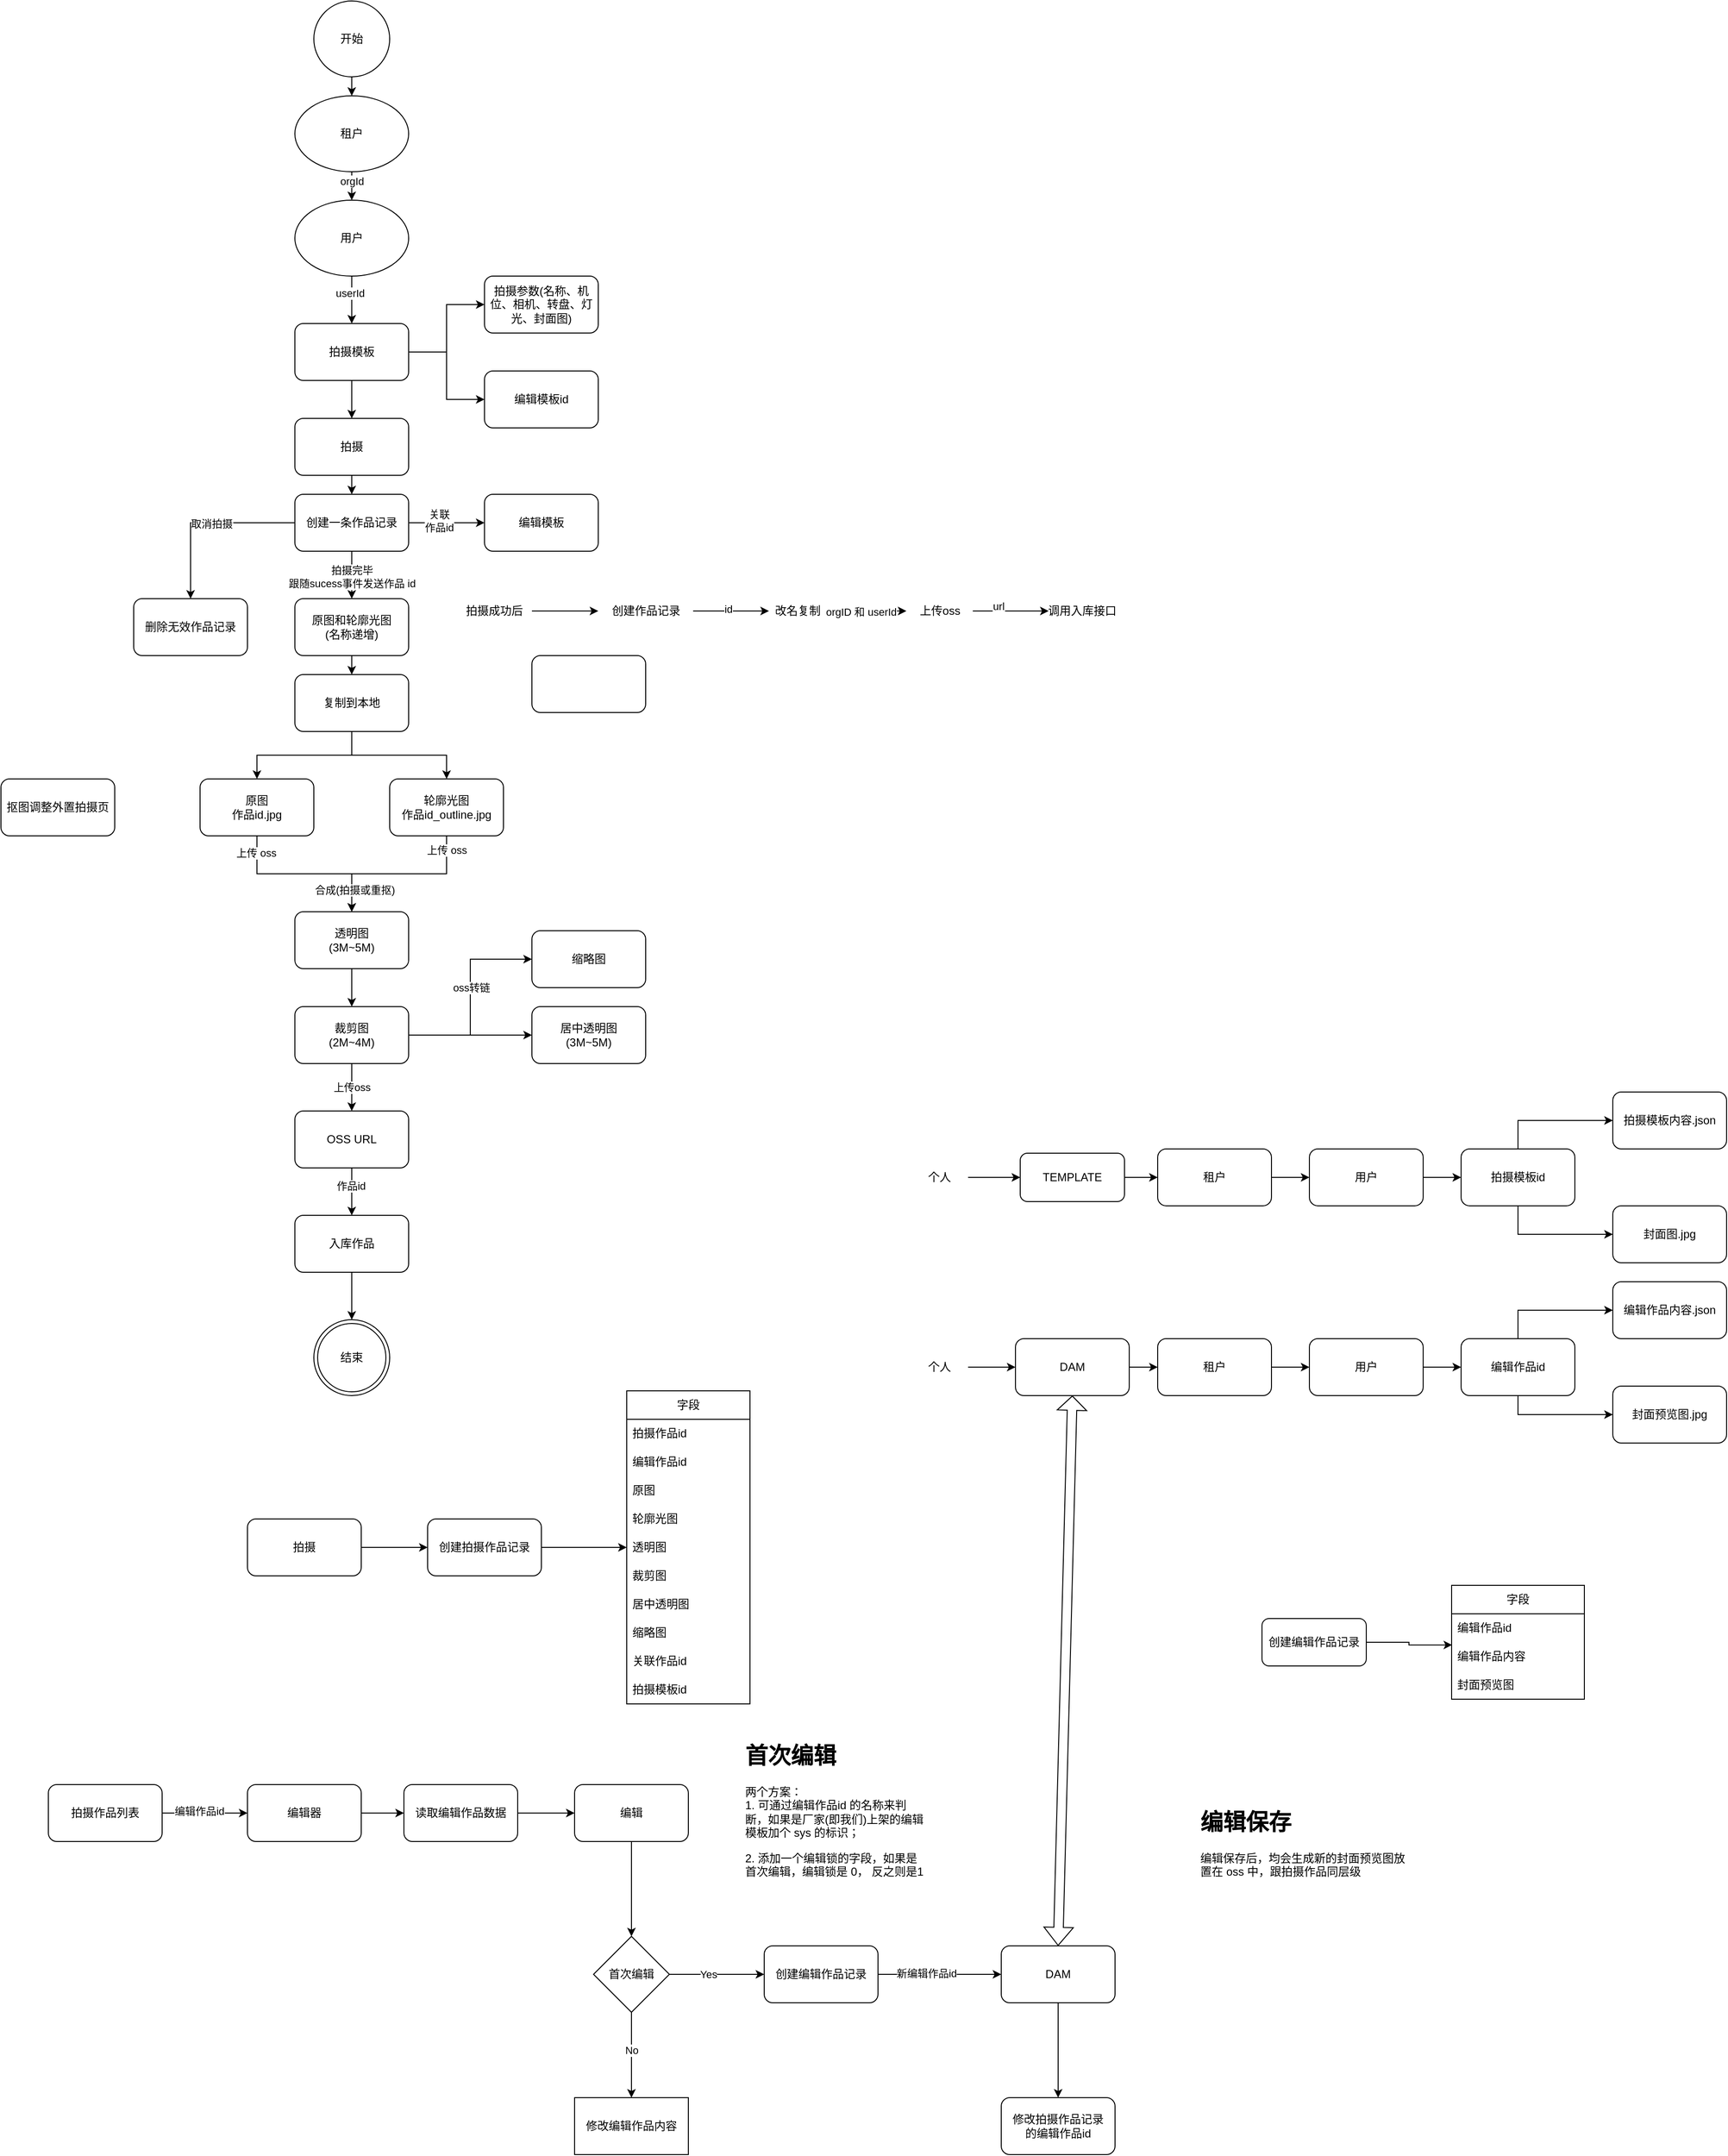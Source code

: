 <mxfile version="23.0.0" type="github">
  <diagram name="第 1 页" id="dVhiXrkavDNzJ9Teq-is">
    <mxGraphModel dx="1380" dy="1869" grid="1" gridSize="10" guides="1" tooltips="1" connect="1" arrows="1" fold="1" page="1" pageScale="1" pageWidth="827" pageHeight="1169" math="0" shadow="0">
      <root>
        <mxCell id="0" />
        <mxCell id="1" parent="0" />
        <mxCell id="-l8H5RLFeIkCA_Vw3FDA-64" style="edgeStyle=orthogonalEdgeStyle;rounded=0;orthogonalLoop=1;jettySize=auto;html=1;exitX=0.5;exitY=1;exitDx=0;exitDy=0;entryX=0.5;entryY=0;entryDx=0;entryDy=0;" edge="1" parent="1" source="-l8H5RLFeIkCA_Vw3FDA-3" target="-l8H5RLFeIkCA_Vw3FDA-63">
          <mxGeometry relative="1" as="geometry" />
        </mxCell>
        <mxCell id="-l8H5RLFeIkCA_Vw3FDA-3" value="开始" style="ellipse;whiteSpace=wrap;html=1;aspect=fixed;" vertex="1" parent="1">
          <mxGeometry x="360" y="-100" width="80" height="80" as="geometry" />
        </mxCell>
        <mxCell id="-l8H5RLFeIkCA_Vw3FDA-40" style="edgeStyle=orthogonalEdgeStyle;rounded=0;orthogonalLoop=1;jettySize=auto;html=1;exitX=1;exitY=0.5;exitDx=0;exitDy=0;entryX=0;entryY=0.5;entryDx=0;entryDy=0;" edge="1" parent="1" source="-l8H5RLFeIkCA_Vw3FDA-4" target="-l8H5RLFeIkCA_Vw3FDA-38">
          <mxGeometry relative="1" as="geometry" />
        </mxCell>
        <mxCell id="-l8H5RLFeIkCA_Vw3FDA-41" style="edgeStyle=orthogonalEdgeStyle;rounded=0;orthogonalLoop=1;jettySize=auto;html=1;" edge="1" parent="1" source="-l8H5RLFeIkCA_Vw3FDA-4" target="-l8H5RLFeIkCA_Vw3FDA-39">
          <mxGeometry relative="1" as="geometry" />
        </mxCell>
        <mxCell id="-l8H5RLFeIkCA_Vw3FDA-44" value="" style="edgeStyle=orthogonalEdgeStyle;rounded=0;orthogonalLoop=1;jettySize=auto;html=1;exitX=0.5;exitY=1;exitDx=0;exitDy=0;entryX=0.5;entryY=0;entryDx=0;entryDy=0;" edge="1" parent="1" source="-l8H5RLFeIkCA_Vw3FDA-4" target="-l8H5RLFeIkCA_Vw3FDA-43">
          <mxGeometry relative="1" as="geometry">
            <mxPoint as="offset" />
          </mxGeometry>
        </mxCell>
        <mxCell id="-l8H5RLFeIkCA_Vw3FDA-4" value="拍摄模板" style="rounded=1;whiteSpace=wrap;html=1;" vertex="1" parent="1">
          <mxGeometry x="340" y="240.0" width="120" height="60" as="geometry" />
        </mxCell>
        <mxCell id="-l8H5RLFeIkCA_Vw3FDA-21" style="edgeStyle=orthogonalEdgeStyle;rounded=0;orthogonalLoop=1;jettySize=auto;html=1;exitX=0.5;exitY=1;exitDx=0;exitDy=0;" edge="1" parent="1" source="-l8H5RLFeIkCA_Vw3FDA-7" target="-l8H5RLFeIkCA_Vw3FDA-8">
          <mxGeometry relative="1" as="geometry" />
        </mxCell>
        <mxCell id="-l8H5RLFeIkCA_Vw3FDA-23" style="edgeStyle=orthogonalEdgeStyle;rounded=0;orthogonalLoop=1;jettySize=auto;html=1;exitX=0.5;exitY=1;exitDx=0;exitDy=0;entryX=0.5;entryY=0;entryDx=0;entryDy=0;" edge="1" parent="1" source="-l8H5RLFeIkCA_Vw3FDA-7" target="-l8H5RLFeIkCA_Vw3FDA-20">
          <mxGeometry relative="1" as="geometry" />
        </mxCell>
        <mxCell id="-l8H5RLFeIkCA_Vw3FDA-7" value="复制到本地" style="rounded=1;whiteSpace=wrap;html=1;" vertex="1" parent="1">
          <mxGeometry x="340" y="610" width="120" height="60" as="geometry" />
        </mxCell>
        <mxCell id="-l8H5RLFeIkCA_Vw3FDA-113" style="edgeStyle=orthogonalEdgeStyle;rounded=0;orthogonalLoop=1;jettySize=auto;html=1;exitX=0.5;exitY=1;exitDx=0;exitDy=0;entryX=0.5;entryY=0;entryDx=0;entryDy=0;" edge="1" parent="1" source="-l8H5RLFeIkCA_Vw3FDA-8" target="-l8H5RLFeIkCA_Vw3FDA-107">
          <mxGeometry relative="1" as="geometry" />
        </mxCell>
        <mxCell id="-l8H5RLFeIkCA_Vw3FDA-121" value="上传 oss" style="edgeLabel;html=1;align=center;verticalAlign=middle;resizable=0;points=[];" vertex="1" connectable="0" parent="-l8H5RLFeIkCA_Vw3FDA-113">
          <mxGeometry x="-0.833" relative="1" as="geometry">
            <mxPoint as="offset" />
          </mxGeometry>
        </mxCell>
        <mxCell id="-l8H5RLFeIkCA_Vw3FDA-8" value="轮廓光图&lt;br&gt;作品id_outline.jpg" style="rounded=1;whiteSpace=wrap;html=1;" vertex="1" parent="1">
          <mxGeometry x="440" y="720" width="120" height="60" as="geometry" />
        </mxCell>
        <mxCell id="-l8H5RLFeIkCA_Vw3FDA-9" value="编辑模板" style="rounded=1;whiteSpace=wrap;html=1;" vertex="1" parent="1">
          <mxGeometry x="540" y="420" width="120" height="60" as="geometry" />
        </mxCell>
        <mxCell id="-l8H5RLFeIkCA_Vw3FDA-18" style="edgeStyle=orthogonalEdgeStyle;rounded=0;orthogonalLoop=1;jettySize=auto;html=1;exitX=0.5;exitY=1;exitDx=0;exitDy=0;entryX=0.5;entryY=0;entryDx=0;entryDy=0;" edge="1" parent="1" source="-l8H5RLFeIkCA_Vw3FDA-16" target="-l8H5RLFeIkCA_Vw3FDA-4">
          <mxGeometry relative="1" as="geometry" />
        </mxCell>
        <mxCell id="-l8H5RLFeIkCA_Vw3FDA-19" value="userId" style="edgeLabel;html=1;align=center;verticalAlign=middle;resizable=0;points=[];" vertex="1" connectable="0" parent="-l8H5RLFeIkCA_Vw3FDA-18">
          <mxGeometry x="-0.286" y="-2" relative="1" as="geometry">
            <mxPoint as="offset" />
          </mxGeometry>
        </mxCell>
        <mxCell id="-l8H5RLFeIkCA_Vw3FDA-16" value="用户" style="ellipse;whiteSpace=wrap;html=1;" vertex="1" parent="1">
          <mxGeometry x="340" y="110" width="120" height="80" as="geometry" />
        </mxCell>
        <mxCell id="-l8H5RLFeIkCA_Vw3FDA-20" value="原图&lt;br&gt;作品id.jpg" style="rounded=1;whiteSpace=wrap;html=1;" vertex="1" parent="1">
          <mxGeometry x="240" y="720" width="120" height="60" as="geometry" />
        </mxCell>
        <mxCell id="-l8H5RLFeIkCA_Vw3FDA-58" value="上传oss" style="edgeStyle=orthogonalEdgeStyle;rounded=0;orthogonalLoop=1;jettySize=auto;html=1;exitX=0.5;exitY=1;exitDx=0;exitDy=0;entryX=0.5;entryY=0;entryDx=0;entryDy=0;" edge="1" parent="1" source="-l8H5RLFeIkCA_Vw3FDA-24" target="-l8H5RLFeIkCA_Vw3FDA-57">
          <mxGeometry relative="1" as="geometry">
            <mxPoint as="offset" />
          </mxGeometry>
        </mxCell>
        <mxCell id="-l8H5RLFeIkCA_Vw3FDA-109" style="edgeStyle=orthogonalEdgeStyle;rounded=0;orthogonalLoop=1;jettySize=auto;html=1;exitX=1;exitY=0.5;exitDx=0;exitDy=0;entryX=0;entryY=0.5;entryDx=0;entryDy=0;" edge="1" parent="1" source="-l8H5RLFeIkCA_Vw3FDA-24" target="-l8H5RLFeIkCA_Vw3FDA-108">
          <mxGeometry relative="1" as="geometry" />
        </mxCell>
        <mxCell id="-l8H5RLFeIkCA_Vw3FDA-118" style="edgeStyle=orthogonalEdgeStyle;rounded=0;orthogonalLoop=1;jettySize=auto;html=1;exitX=1;exitY=0.5;exitDx=0;exitDy=0;entryX=0;entryY=0.5;entryDx=0;entryDy=0;" edge="1" parent="1" source="-l8H5RLFeIkCA_Vw3FDA-24" target="-l8H5RLFeIkCA_Vw3FDA-117">
          <mxGeometry relative="1" as="geometry" />
        </mxCell>
        <mxCell id="-l8H5RLFeIkCA_Vw3FDA-119" value="oss转链" style="edgeLabel;html=1;align=center;verticalAlign=middle;resizable=0;points=[];" vertex="1" connectable="0" parent="-l8H5RLFeIkCA_Vw3FDA-118">
          <mxGeometry x="0.095" y="-1" relative="1" as="geometry">
            <mxPoint as="offset" />
          </mxGeometry>
        </mxCell>
        <mxCell id="-l8H5RLFeIkCA_Vw3FDA-24" value="裁剪图&lt;br&gt;(2M~4M)" style="rounded=1;whiteSpace=wrap;html=1;" vertex="1" parent="1">
          <mxGeometry x="340" y="960" width="120" height="60" as="geometry" />
        </mxCell>
        <mxCell id="-l8H5RLFeIkCA_Vw3FDA-36" style="edgeStyle=orthogonalEdgeStyle;rounded=0;orthogonalLoop=1;jettySize=auto;html=1;exitX=1;exitY=0.5;exitDx=0;exitDy=0;" edge="1" parent="1" source="-l8H5RLFeIkCA_Vw3FDA-32" target="-l8H5RLFeIkCA_Vw3FDA-9">
          <mxGeometry relative="1" as="geometry" />
        </mxCell>
        <mxCell id="-l8H5RLFeIkCA_Vw3FDA-37" value="关联&lt;br&gt;作品id" style="edgeLabel;html=1;align=center;verticalAlign=middle;resizable=0;points=[];" vertex="1" connectable="0" parent="-l8H5RLFeIkCA_Vw3FDA-36">
          <mxGeometry x="-0.2" y="2" relative="1" as="geometry">
            <mxPoint as="offset" />
          </mxGeometry>
        </mxCell>
        <mxCell id="-l8H5RLFeIkCA_Vw3FDA-90" style="edgeStyle=orthogonalEdgeStyle;rounded=0;orthogonalLoop=1;jettySize=auto;html=1;exitX=0.5;exitY=1;exitDx=0;exitDy=0;" edge="1" parent="1" source="-l8H5RLFeIkCA_Vw3FDA-32" target="-l8H5RLFeIkCA_Vw3FDA-48">
          <mxGeometry relative="1" as="geometry" />
        </mxCell>
        <mxCell id="-l8H5RLFeIkCA_Vw3FDA-92" value="拍摄完毕&lt;br&gt;跟随sucess事件发送作品 id" style="edgeLabel;html=1;align=center;verticalAlign=middle;resizable=0;points=[];" vertex="1" connectable="0" parent="-l8H5RLFeIkCA_Vw3FDA-90">
          <mxGeometry x="0.44" y="-1" relative="1" as="geometry">
            <mxPoint x="1" y="-9" as="offset" />
          </mxGeometry>
        </mxCell>
        <mxCell id="-l8H5RLFeIkCA_Vw3FDA-105" style="edgeStyle=orthogonalEdgeStyle;rounded=0;orthogonalLoop=1;jettySize=auto;html=1;exitX=0;exitY=0.5;exitDx=0;exitDy=0;" edge="1" parent="1" source="-l8H5RLFeIkCA_Vw3FDA-32" target="-l8H5RLFeIkCA_Vw3FDA-104">
          <mxGeometry relative="1" as="geometry" />
        </mxCell>
        <mxCell id="-l8H5RLFeIkCA_Vw3FDA-106" value="取消拍摄" style="edgeLabel;html=1;align=center;verticalAlign=middle;resizable=0;points=[];" vertex="1" connectable="0" parent="-l8H5RLFeIkCA_Vw3FDA-105">
          <mxGeometry x="-0.074" y="1" relative="1" as="geometry">
            <mxPoint as="offset" />
          </mxGeometry>
        </mxCell>
        <mxCell id="-l8H5RLFeIkCA_Vw3FDA-32" value="创建一条作品记录" style="rounded=1;whiteSpace=wrap;html=1;" vertex="1" parent="1">
          <mxGeometry x="340" y="420" width="120" height="60" as="geometry" />
        </mxCell>
        <mxCell id="-l8H5RLFeIkCA_Vw3FDA-38" value="拍摄参数(名称、机位、相机、转盘、灯光、封面图)" style="rounded=1;whiteSpace=wrap;html=1;" vertex="1" parent="1">
          <mxGeometry x="540" y="190.0" width="120" height="60" as="geometry" />
        </mxCell>
        <mxCell id="-l8H5RLFeIkCA_Vw3FDA-39" value="编辑模板id" style="rounded=1;whiteSpace=wrap;html=1;" vertex="1" parent="1">
          <mxGeometry x="540" y="290" width="120" height="60" as="geometry" />
        </mxCell>
        <mxCell id="-l8H5RLFeIkCA_Vw3FDA-52" style="edgeStyle=orthogonalEdgeStyle;rounded=0;orthogonalLoop=1;jettySize=auto;html=1;exitX=0.5;exitY=1;exitDx=0;exitDy=0;entryX=0.5;entryY=0;entryDx=0;entryDy=0;" edge="1" parent="1" source="-l8H5RLFeIkCA_Vw3FDA-43" target="-l8H5RLFeIkCA_Vw3FDA-32">
          <mxGeometry relative="1" as="geometry" />
        </mxCell>
        <mxCell id="-l8H5RLFeIkCA_Vw3FDA-43" value="拍摄" style="rounded=1;whiteSpace=wrap;html=1;" vertex="1" parent="1">
          <mxGeometry x="340" y="340" width="120" height="60" as="geometry" />
        </mxCell>
        <mxCell id="-l8H5RLFeIkCA_Vw3FDA-53" style="edgeStyle=orthogonalEdgeStyle;rounded=0;orthogonalLoop=1;jettySize=auto;html=1;exitX=0.5;exitY=1;exitDx=0;exitDy=0;entryX=0.5;entryY=0;entryDx=0;entryDy=0;" edge="1" parent="1" source="-l8H5RLFeIkCA_Vw3FDA-48" target="-l8H5RLFeIkCA_Vw3FDA-7">
          <mxGeometry relative="1" as="geometry" />
        </mxCell>
        <mxCell id="-l8H5RLFeIkCA_Vw3FDA-48" value="原图和轮廓光图&lt;br&gt;(名称递增)" style="rounded=1;whiteSpace=wrap;html=1;" vertex="1" parent="1">
          <mxGeometry x="340" y="530" width="120" height="60" as="geometry" />
        </mxCell>
        <mxCell id="-l8H5RLFeIkCA_Vw3FDA-94" style="edgeStyle=orthogonalEdgeStyle;rounded=0;orthogonalLoop=1;jettySize=auto;html=1;exitX=0.5;exitY=1;exitDx=0;exitDy=0;" edge="1" parent="1" source="-l8H5RLFeIkCA_Vw3FDA-57" target="-l8H5RLFeIkCA_Vw3FDA-82">
          <mxGeometry relative="1" as="geometry" />
        </mxCell>
        <mxCell id="-l8H5RLFeIkCA_Vw3FDA-95" value="作品id" style="edgeLabel;html=1;align=center;verticalAlign=middle;resizable=0;points=[];" vertex="1" connectable="0" parent="-l8H5RLFeIkCA_Vw3FDA-94">
          <mxGeometry x="-0.25" y="-1" relative="1" as="geometry">
            <mxPoint as="offset" />
          </mxGeometry>
        </mxCell>
        <mxCell id="-l8H5RLFeIkCA_Vw3FDA-57" value="OSS URL" style="rounded=1;whiteSpace=wrap;html=1;" vertex="1" parent="1">
          <mxGeometry x="340" y="1070" width="120" height="60" as="geometry" />
        </mxCell>
        <mxCell id="-l8H5RLFeIkCA_Vw3FDA-65" style="edgeStyle=orthogonalEdgeStyle;rounded=0;orthogonalLoop=1;jettySize=auto;html=1;exitX=0.5;exitY=1;exitDx=0;exitDy=0;" edge="1" parent="1" source="-l8H5RLFeIkCA_Vw3FDA-63" target="-l8H5RLFeIkCA_Vw3FDA-16">
          <mxGeometry relative="1" as="geometry" />
        </mxCell>
        <mxCell id="-l8H5RLFeIkCA_Vw3FDA-67" value="orgId" style="edgeLabel;html=1;align=center;verticalAlign=middle;resizable=0;points=[];" vertex="1" connectable="0" parent="-l8H5RLFeIkCA_Vw3FDA-65">
          <mxGeometry x="-0.2" y="-1" relative="1" as="geometry">
            <mxPoint x="-1" y="-10" as="offset" />
          </mxGeometry>
        </mxCell>
        <mxCell id="-l8H5RLFeIkCA_Vw3FDA-63" value="租户" style="ellipse;whiteSpace=wrap;html=1;" vertex="1" parent="1">
          <mxGeometry x="340" width="120" height="80" as="geometry" />
        </mxCell>
        <mxCell id="-l8H5RLFeIkCA_Vw3FDA-103" style="edgeStyle=orthogonalEdgeStyle;rounded=0;orthogonalLoop=1;jettySize=auto;html=1;exitX=0.5;exitY=1;exitDx=0;exitDy=0;" edge="1" parent="1" source="-l8H5RLFeIkCA_Vw3FDA-82" target="-l8H5RLFeIkCA_Vw3FDA-102">
          <mxGeometry relative="1" as="geometry" />
        </mxCell>
        <mxCell id="-l8H5RLFeIkCA_Vw3FDA-82" value="入库作品" style="rounded=1;whiteSpace=wrap;html=1;" vertex="1" parent="1">
          <mxGeometry x="340" y="1180" width="120" height="60" as="geometry" />
        </mxCell>
        <mxCell id="-l8H5RLFeIkCA_Vw3FDA-84" value="抠图调整外置拍摄页" style="rounded=1;whiteSpace=wrap;html=1;" vertex="1" parent="1">
          <mxGeometry x="30" y="720" width="120" height="60" as="geometry" />
        </mxCell>
        <mxCell id="-l8H5RLFeIkCA_Vw3FDA-102" value="结束" style="ellipse;shape=doubleEllipse;whiteSpace=wrap;html=1;aspect=fixed;fillColor=#ffffff;" vertex="1" parent="1">
          <mxGeometry x="360" y="1290" width="80" height="80" as="geometry" />
        </mxCell>
        <mxCell id="-l8H5RLFeIkCA_Vw3FDA-104" value="删除无效作品记录" style="rounded=1;whiteSpace=wrap;html=1;" vertex="1" parent="1">
          <mxGeometry x="170" y="530" width="120" height="60" as="geometry" />
        </mxCell>
        <mxCell id="-l8H5RLFeIkCA_Vw3FDA-108" value="居中透明图&lt;br&gt;(3M~5M)" style="rounded=1;whiteSpace=wrap;html=1;" vertex="1" parent="1">
          <mxGeometry x="590" y="960" width="120" height="60" as="geometry" />
        </mxCell>
        <mxCell id="-l8H5RLFeIkCA_Vw3FDA-110" value="" style="edgeStyle=orthogonalEdgeStyle;rounded=0;orthogonalLoop=1;jettySize=auto;html=1;exitX=0.5;exitY=1;exitDx=0;exitDy=0;entryX=0.5;entryY=0;entryDx=0;entryDy=0;" edge="1" parent="1" source="-l8H5RLFeIkCA_Vw3FDA-20" target="-l8H5RLFeIkCA_Vw3FDA-107">
          <mxGeometry relative="1" as="geometry">
            <mxPoint x="300" y="780" as="sourcePoint" />
            <mxPoint x="400" y="880" as="targetPoint" />
          </mxGeometry>
        </mxCell>
        <mxCell id="-l8H5RLFeIkCA_Vw3FDA-114" value="合成(拍摄或重抠)" style="edgeLabel;html=1;align=center;verticalAlign=middle;resizable=0;points=[];" vertex="1" connectable="0" parent="-l8H5RLFeIkCA_Vw3FDA-110">
          <mxGeometry x="0.744" y="3" relative="1" as="geometry">
            <mxPoint as="offset" />
          </mxGeometry>
        </mxCell>
        <mxCell id="-l8H5RLFeIkCA_Vw3FDA-120" value="上传 oss" style="edgeLabel;html=1;align=center;verticalAlign=middle;resizable=0;points=[];" vertex="1" connectable="0" parent="-l8H5RLFeIkCA_Vw3FDA-110">
          <mxGeometry x="-0.8" y="-1" relative="1" as="geometry">
            <mxPoint as="offset" />
          </mxGeometry>
        </mxCell>
        <mxCell id="-l8H5RLFeIkCA_Vw3FDA-116" style="edgeStyle=orthogonalEdgeStyle;rounded=0;orthogonalLoop=1;jettySize=auto;html=1;exitX=0.5;exitY=1;exitDx=0;exitDy=0;" edge="1" parent="1" source="-l8H5RLFeIkCA_Vw3FDA-107" target="-l8H5RLFeIkCA_Vw3FDA-24">
          <mxGeometry relative="1" as="geometry" />
        </mxCell>
        <mxCell id="-l8H5RLFeIkCA_Vw3FDA-107" value="透明图&lt;br&gt;(3M~5M)" style="rounded=1;whiteSpace=wrap;html=1;" vertex="1" parent="1">
          <mxGeometry x="340" y="860" width="120" height="60" as="geometry" />
        </mxCell>
        <mxCell id="-l8H5RLFeIkCA_Vw3FDA-117" value="缩略图" style="rounded=1;whiteSpace=wrap;html=1;" vertex="1" parent="1">
          <mxGeometry x="590" y="880" width="120" height="60" as="geometry" />
        </mxCell>
        <mxCell id="-l8H5RLFeIkCA_Vw3FDA-122" value="" style="rounded=1;whiteSpace=wrap;html=1;" vertex="1" parent="1">
          <mxGeometry x="590" y="590" width="120" height="60" as="geometry" />
        </mxCell>
        <mxCell id="-l8H5RLFeIkCA_Vw3FDA-125" value="" style="edgeStyle=orthogonalEdgeStyle;rounded=0;orthogonalLoop=1;jettySize=auto;html=1;" edge="1" parent="1" source="-l8H5RLFeIkCA_Vw3FDA-123" target="-l8H5RLFeIkCA_Vw3FDA-124">
          <mxGeometry relative="1" as="geometry" />
        </mxCell>
        <mxCell id="-l8H5RLFeIkCA_Vw3FDA-123" value="拍摄成功后" style="text;html=1;align=center;verticalAlign=middle;resizable=0;points=[];autosize=1;strokeColor=none;fillColor=none;" vertex="1" parent="1">
          <mxGeometry x="510" y="528" width="80" height="30" as="geometry" />
        </mxCell>
        <mxCell id="-l8H5RLFeIkCA_Vw3FDA-127" value="" style="edgeStyle=orthogonalEdgeStyle;rounded=0;orthogonalLoop=1;jettySize=auto;html=1;" edge="1" parent="1" source="-l8H5RLFeIkCA_Vw3FDA-124">
          <mxGeometry relative="1" as="geometry">
            <mxPoint x="840" y="543" as="targetPoint" />
          </mxGeometry>
        </mxCell>
        <mxCell id="-l8H5RLFeIkCA_Vw3FDA-129" value="id" style="edgeLabel;html=1;align=center;verticalAlign=middle;resizable=0;points=[];" vertex="1" connectable="0" parent="-l8H5RLFeIkCA_Vw3FDA-127">
          <mxGeometry x="-0.075" y="2" relative="1" as="geometry">
            <mxPoint as="offset" />
          </mxGeometry>
        </mxCell>
        <mxCell id="-l8H5RLFeIkCA_Vw3FDA-124" value="创建作品记录" style="text;html=1;align=center;verticalAlign=middle;resizable=0;points=[];autosize=1;strokeColor=none;fillColor=none;" vertex="1" parent="1">
          <mxGeometry x="660" y="528" width="100" height="30" as="geometry" />
        </mxCell>
        <mxCell id="-l8H5RLFeIkCA_Vw3FDA-132" value="" style="edgeStyle=orthogonalEdgeStyle;rounded=0;orthogonalLoop=1;jettySize=auto;html=1;" edge="1" parent="1" source="-l8H5RLFeIkCA_Vw3FDA-130" target="-l8H5RLFeIkCA_Vw3FDA-131">
          <mxGeometry relative="1" as="geometry" />
        </mxCell>
        <mxCell id="-l8H5RLFeIkCA_Vw3FDA-135" value="orgID 和 userId" style="edgeLabel;html=1;align=center;verticalAlign=middle;resizable=0;points=[];" vertex="1" connectable="0" parent="-l8H5RLFeIkCA_Vw3FDA-132">
          <mxGeometry x="-0.194" y="-1" relative="1" as="geometry">
            <mxPoint as="offset" />
          </mxGeometry>
        </mxCell>
        <mxCell id="-l8H5RLFeIkCA_Vw3FDA-130" value="改名复制" style="text;html=1;align=center;verticalAlign=middle;resizable=0;points=[];autosize=1;strokeColor=none;fillColor=none;" vertex="1" parent="1">
          <mxGeometry x="835" y="528" width="70" height="30" as="geometry" />
        </mxCell>
        <mxCell id="-l8H5RLFeIkCA_Vw3FDA-134" value="" style="edgeStyle=orthogonalEdgeStyle;rounded=0;orthogonalLoop=1;jettySize=auto;html=1;" edge="1" parent="1" source="-l8H5RLFeIkCA_Vw3FDA-131">
          <mxGeometry relative="1" as="geometry">
            <mxPoint x="1135" y="543" as="targetPoint" />
          </mxGeometry>
        </mxCell>
        <mxCell id="-l8H5RLFeIkCA_Vw3FDA-136" value="url" style="edgeLabel;html=1;align=center;verticalAlign=middle;resizable=0;points=[];" vertex="1" connectable="0" parent="-l8H5RLFeIkCA_Vw3FDA-134">
          <mxGeometry x="-0.371" y="5" relative="1" as="geometry">
            <mxPoint x="1" as="offset" />
          </mxGeometry>
        </mxCell>
        <mxCell id="-l8H5RLFeIkCA_Vw3FDA-131" value="上传oss" style="text;html=1;align=center;verticalAlign=middle;resizable=0;points=[];autosize=1;strokeColor=none;fillColor=none;" vertex="1" parent="1">
          <mxGeometry x="985" y="528" width="70" height="30" as="geometry" />
        </mxCell>
        <mxCell id="-l8H5RLFeIkCA_Vw3FDA-137" value="调用入库接口" style="text;html=1;align=center;verticalAlign=middle;resizable=0;points=[];autosize=1;strokeColor=none;fillColor=none;" vertex="1" parent="1">
          <mxGeometry x="1120" y="528" width="100" height="30" as="geometry" />
        </mxCell>
        <mxCell id="-l8H5RLFeIkCA_Vw3FDA-150" style="edgeStyle=orthogonalEdgeStyle;rounded=0;orthogonalLoop=1;jettySize=auto;html=1;exitX=1;exitY=0.5;exitDx=0;exitDy=0;entryX=0;entryY=0.5;entryDx=0;entryDy=0;" edge="1" parent="1" source="-l8H5RLFeIkCA_Vw3FDA-148" target="-l8H5RLFeIkCA_Vw3FDA-149">
          <mxGeometry relative="1" as="geometry" />
        </mxCell>
        <mxCell id="-l8H5RLFeIkCA_Vw3FDA-148" value="拍摄" style="rounded=1;whiteSpace=wrap;html=1;" vertex="1" parent="1">
          <mxGeometry x="290" y="1500" width="120" height="60" as="geometry" />
        </mxCell>
        <mxCell id="-l8H5RLFeIkCA_Vw3FDA-165" style="edgeStyle=orthogonalEdgeStyle;rounded=0;orthogonalLoop=1;jettySize=auto;html=1;exitX=1;exitY=0.5;exitDx=0;exitDy=0;entryX=0;entryY=0.5;entryDx=0;entryDy=0;" edge="1" parent="1" source="-l8H5RLFeIkCA_Vw3FDA-149" target="-l8H5RLFeIkCA_Vw3FDA-161">
          <mxGeometry relative="1" as="geometry" />
        </mxCell>
        <mxCell id="-l8H5RLFeIkCA_Vw3FDA-149" value="创建拍摄作品记录" style="rounded=1;whiteSpace=wrap;html=1;" vertex="1" parent="1">
          <mxGeometry x="480" y="1500" width="120" height="60" as="geometry" />
        </mxCell>
        <mxCell id="-l8H5RLFeIkCA_Vw3FDA-151" value="字段" style="swimlane;fontStyle=0;childLayout=stackLayout;horizontal=1;startSize=30;horizontalStack=0;resizeParent=1;resizeParentMax=0;resizeLast=0;collapsible=1;marginBottom=0;whiteSpace=wrap;html=1;" vertex="1" parent="1">
          <mxGeometry x="690" y="1365" width="130" height="330" as="geometry" />
        </mxCell>
        <mxCell id="-l8H5RLFeIkCA_Vw3FDA-152" value="拍摄作品id" style="text;strokeColor=none;fillColor=none;align=left;verticalAlign=middle;spacingLeft=4;spacingRight=4;overflow=hidden;points=[[0,0.5],[1,0.5]];portConstraint=eastwest;rotatable=0;whiteSpace=wrap;html=1;" vertex="1" parent="-l8H5RLFeIkCA_Vw3FDA-151">
          <mxGeometry y="30" width="130" height="30" as="geometry" />
        </mxCell>
        <mxCell id="-l8H5RLFeIkCA_Vw3FDA-153" value="编辑作品id" style="text;strokeColor=none;fillColor=none;align=left;verticalAlign=middle;spacingLeft=4;spacingRight=4;overflow=hidden;points=[[0,0.5],[1,0.5]];portConstraint=eastwest;rotatable=0;whiteSpace=wrap;html=1;" vertex="1" parent="-l8H5RLFeIkCA_Vw3FDA-151">
          <mxGeometry y="60" width="130" height="30" as="geometry" />
        </mxCell>
        <mxCell id="-l8H5RLFeIkCA_Vw3FDA-154" value="原图" style="text;strokeColor=none;fillColor=none;align=left;verticalAlign=middle;spacingLeft=4;spacingRight=4;overflow=hidden;points=[[0,0.5],[1,0.5]];portConstraint=eastwest;rotatable=0;whiteSpace=wrap;html=1;" vertex="1" parent="-l8H5RLFeIkCA_Vw3FDA-151">
          <mxGeometry y="90" width="130" height="30" as="geometry" />
        </mxCell>
        <mxCell id="-l8H5RLFeIkCA_Vw3FDA-155" value="轮廓光图" style="text;strokeColor=none;fillColor=none;align=left;verticalAlign=middle;spacingLeft=4;spacingRight=4;overflow=hidden;points=[[0,0.5],[1,0.5]];portConstraint=eastwest;rotatable=0;whiteSpace=wrap;html=1;" vertex="1" parent="-l8H5RLFeIkCA_Vw3FDA-151">
          <mxGeometry y="120" width="130" height="30" as="geometry" />
        </mxCell>
        <mxCell id="-l8H5RLFeIkCA_Vw3FDA-161" value="透明图" style="text;strokeColor=none;fillColor=none;align=left;verticalAlign=middle;spacingLeft=4;spacingRight=4;overflow=hidden;points=[[0,0.5],[1,0.5]];portConstraint=eastwest;rotatable=0;whiteSpace=wrap;html=1;" vertex="1" parent="-l8H5RLFeIkCA_Vw3FDA-151">
          <mxGeometry y="150" width="130" height="30" as="geometry" />
        </mxCell>
        <mxCell id="-l8H5RLFeIkCA_Vw3FDA-162" value="裁剪图" style="text;strokeColor=none;fillColor=none;align=left;verticalAlign=middle;spacingLeft=4;spacingRight=4;overflow=hidden;points=[[0,0.5],[1,0.5]];portConstraint=eastwest;rotatable=0;whiteSpace=wrap;html=1;" vertex="1" parent="-l8H5RLFeIkCA_Vw3FDA-151">
          <mxGeometry y="180" width="130" height="30" as="geometry" />
        </mxCell>
        <mxCell id="-l8H5RLFeIkCA_Vw3FDA-164" value="居中透明图" style="text;strokeColor=none;fillColor=none;align=left;verticalAlign=middle;spacingLeft=4;spacingRight=4;overflow=hidden;points=[[0,0.5],[1,0.5]];portConstraint=eastwest;rotatable=0;whiteSpace=wrap;html=1;" vertex="1" parent="-l8H5RLFeIkCA_Vw3FDA-151">
          <mxGeometry y="210" width="130" height="30" as="geometry" />
        </mxCell>
        <mxCell id="-l8H5RLFeIkCA_Vw3FDA-163" value="缩略图" style="text;strokeColor=none;fillColor=none;align=left;verticalAlign=middle;spacingLeft=4;spacingRight=4;overflow=hidden;points=[[0,0.5],[1,0.5]];portConstraint=eastwest;rotatable=0;whiteSpace=wrap;html=1;" vertex="1" parent="-l8H5RLFeIkCA_Vw3FDA-151">
          <mxGeometry y="240" width="130" height="30" as="geometry" />
        </mxCell>
        <mxCell id="-l8H5RLFeIkCA_Vw3FDA-208" value="关联作品id" style="text;strokeColor=none;fillColor=none;align=left;verticalAlign=middle;spacingLeft=4;spacingRight=4;overflow=hidden;points=[[0,0.5],[1,0.5]];portConstraint=eastwest;rotatable=0;whiteSpace=wrap;html=1;" vertex="1" parent="-l8H5RLFeIkCA_Vw3FDA-151">
          <mxGeometry y="270" width="130" height="30" as="geometry" />
        </mxCell>
        <mxCell id="-l8H5RLFeIkCA_Vw3FDA-225" value="拍摄模板id" style="text;strokeColor=none;fillColor=none;align=left;verticalAlign=middle;spacingLeft=4;spacingRight=4;overflow=hidden;points=[[0,0.5],[1,0.5]];portConstraint=eastwest;rotatable=0;whiteSpace=wrap;html=1;" vertex="1" parent="-l8H5RLFeIkCA_Vw3FDA-151">
          <mxGeometry y="300" width="130" height="30" as="geometry" />
        </mxCell>
        <mxCell id="-l8H5RLFeIkCA_Vw3FDA-192" value="" style="edgeStyle=orthogonalEdgeStyle;rounded=0;orthogonalLoop=1;jettySize=auto;html=1;" edge="1" parent="1" source="-l8H5RLFeIkCA_Vw3FDA-194" target="-l8H5RLFeIkCA_Vw3FDA-168">
          <mxGeometry relative="1" as="geometry" />
        </mxCell>
        <mxCell id="-l8H5RLFeIkCA_Vw3FDA-167" value="拍摄作品列表" style="rounded=1;whiteSpace=wrap;html=1;" vertex="1" parent="1">
          <mxGeometry x="80" y="1780" width="120" height="60" as="geometry" />
        </mxCell>
        <mxCell id="-l8H5RLFeIkCA_Vw3FDA-197" style="edgeStyle=orthogonalEdgeStyle;rounded=0;orthogonalLoop=1;jettySize=auto;html=1;exitX=1;exitY=0.5;exitDx=0;exitDy=0;entryX=0;entryY=0.5;entryDx=0;entryDy=0;" edge="1" parent="1" source="-l8H5RLFeIkCA_Vw3FDA-168" target="-l8H5RLFeIkCA_Vw3FDA-196">
          <mxGeometry relative="1" as="geometry" />
        </mxCell>
        <mxCell id="-l8H5RLFeIkCA_Vw3FDA-168" value="读取编辑作品数据" style="whiteSpace=wrap;html=1;rounded=1;" vertex="1" parent="1">
          <mxGeometry x="455" y="1780" width="120" height="60" as="geometry" />
        </mxCell>
        <mxCell id="-l8H5RLFeIkCA_Vw3FDA-188" value="" style="edgeStyle=orthogonalEdgeStyle;rounded=0;orthogonalLoop=1;jettySize=auto;html=1;" edge="1" parent="1" source="-l8H5RLFeIkCA_Vw3FDA-170" target="-l8H5RLFeIkCA_Vw3FDA-187">
          <mxGeometry relative="1" as="geometry" />
        </mxCell>
        <mxCell id="-l8H5RLFeIkCA_Vw3FDA-190" value="新编辑作品id" style="edgeLabel;html=1;align=center;verticalAlign=middle;resizable=0;points=[];" vertex="1" connectable="0" parent="-l8H5RLFeIkCA_Vw3FDA-188">
          <mxGeometry x="-0.211" y="1" relative="1" as="geometry">
            <mxPoint x="-1" as="offset" />
          </mxGeometry>
        </mxCell>
        <mxCell id="-l8H5RLFeIkCA_Vw3FDA-170" value="创建编辑作品记录" style="whiteSpace=wrap;html=1;rounded=1;" vertex="1" parent="1">
          <mxGeometry x="835" y="1950" width="120" height="60" as="geometry" />
        </mxCell>
        <mxCell id="-l8H5RLFeIkCA_Vw3FDA-179" style="edgeStyle=orthogonalEdgeStyle;rounded=0;orthogonalLoop=1;jettySize=auto;html=1;exitX=1;exitY=0.5;exitDx=0;exitDy=0;" edge="1" parent="1" source="-l8H5RLFeIkCA_Vw3FDA-175" target="-l8H5RLFeIkCA_Vw3FDA-170">
          <mxGeometry relative="1" as="geometry" />
        </mxCell>
        <mxCell id="-l8H5RLFeIkCA_Vw3FDA-183" value="Yes" style="edgeLabel;html=1;align=center;verticalAlign=middle;resizable=0;points=[];" vertex="1" connectable="0" parent="-l8H5RLFeIkCA_Vw3FDA-179">
          <mxGeometry x="-0.215" relative="1" as="geometry">
            <mxPoint x="1" as="offset" />
          </mxGeometry>
        </mxCell>
        <mxCell id="-l8H5RLFeIkCA_Vw3FDA-181" value="" style="edgeStyle=orthogonalEdgeStyle;rounded=0;orthogonalLoop=1;jettySize=auto;html=1;" edge="1" parent="1" source="-l8H5RLFeIkCA_Vw3FDA-175" target="-l8H5RLFeIkCA_Vw3FDA-180">
          <mxGeometry relative="1" as="geometry">
            <Array as="points">
              <mxPoint x="695" y="2060" />
              <mxPoint x="695" y="2060" />
            </Array>
          </mxGeometry>
        </mxCell>
        <mxCell id="-l8H5RLFeIkCA_Vw3FDA-182" value="No" style="edgeLabel;html=1;align=center;verticalAlign=middle;resizable=0;points=[];" vertex="1" connectable="0" parent="-l8H5RLFeIkCA_Vw3FDA-181">
          <mxGeometry x="-0.106" y="-3" relative="1" as="geometry">
            <mxPoint x="3" as="offset" />
          </mxGeometry>
        </mxCell>
        <mxCell id="-l8H5RLFeIkCA_Vw3FDA-175" value="首次编辑&lt;br&gt;" style="rhombus;whiteSpace=wrap;html=1;" vertex="1" parent="1">
          <mxGeometry x="655" y="1940" width="80" height="80" as="geometry" />
        </mxCell>
        <mxCell id="-l8H5RLFeIkCA_Vw3FDA-180" value="修改编辑作品内容" style="whiteSpace=wrap;html=1;" vertex="1" parent="1">
          <mxGeometry x="635" y="2110" width="120" height="60" as="geometry" />
        </mxCell>
        <mxCell id="-l8H5RLFeIkCA_Vw3FDA-184" value="修改拍摄作品记录&lt;br&gt;的编辑作品id" style="whiteSpace=wrap;html=1;rounded=1;" vertex="1" parent="1">
          <mxGeometry x="1085" y="2110" width="120" height="60" as="geometry" />
        </mxCell>
        <mxCell id="-l8H5RLFeIkCA_Vw3FDA-189" style="edgeStyle=orthogonalEdgeStyle;rounded=0;orthogonalLoop=1;jettySize=auto;html=1;exitX=0.5;exitY=1;exitDx=0;exitDy=0;entryX=0.5;entryY=0;entryDx=0;entryDy=0;" edge="1" parent="1" source="-l8H5RLFeIkCA_Vw3FDA-187" target="-l8H5RLFeIkCA_Vw3FDA-184">
          <mxGeometry relative="1" as="geometry" />
        </mxCell>
        <mxCell id="-l8H5RLFeIkCA_Vw3FDA-187" value="DAM" style="whiteSpace=wrap;html=1;rounded=1;" vertex="1" parent="1">
          <mxGeometry x="1085" y="1950" width="120" height="60" as="geometry" />
        </mxCell>
        <mxCell id="-l8H5RLFeIkCA_Vw3FDA-193" value="" style="edgeStyle=orthogonalEdgeStyle;rounded=0;orthogonalLoop=1;jettySize=auto;html=1;" edge="1" parent="1" source="-l8H5RLFeIkCA_Vw3FDA-167" target="-l8H5RLFeIkCA_Vw3FDA-194">
          <mxGeometry relative="1" as="geometry">
            <mxPoint x="320" y="1830" as="sourcePoint" />
            <mxPoint x="585" y="1830" as="targetPoint" />
          </mxGeometry>
        </mxCell>
        <mxCell id="-l8H5RLFeIkCA_Vw3FDA-195" value="编辑作品id" style="edgeLabel;html=1;align=center;verticalAlign=middle;resizable=0;points=[];" vertex="1" connectable="0" parent="-l8H5RLFeIkCA_Vw3FDA-193">
          <mxGeometry x="-0.12" y="2" relative="1" as="geometry">
            <mxPoint x="-1" as="offset" />
          </mxGeometry>
        </mxCell>
        <mxCell id="-l8H5RLFeIkCA_Vw3FDA-194" value="编辑器" style="rounded=1;whiteSpace=wrap;html=1;" vertex="1" parent="1">
          <mxGeometry x="290" y="1780" width="120" height="60" as="geometry" />
        </mxCell>
        <mxCell id="-l8H5RLFeIkCA_Vw3FDA-198" style="edgeStyle=orthogonalEdgeStyle;rounded=0;orthogonalLoop=1;jettySize=auto;html=1;exitX=0.5;exitY=1;exitDx=0;exitDy=0;entryX=0.5;entryY=0;entryDx=0;entryDy=0;" edge="1" parent="1" source="-l8H5RLFeIkCA_Vw3FDA-196" target="-l8H5RLFeIkCA_Vw3FDA-175">
          <mxGeometry relative="1" as="geometry" />
        </mxCell>
        <mxCell id="-l8H5RLFeIkCA_Vw3FDA-196" value="编辑" style="rounded=1;whiteSpace=wrap;html=1;" vertex="1" parent="1">
          <mxGeometry x="635" y="1780" width="120" height="60" as="geometry" />
        </mxCell>
        <mxCell id="-l8H5RLFeIkCA_Vw3FDA-201" value="&lt;h1&gt;首次编辑&lt;/h1&gt;&lt;p&gt;两个方案：&lt;br&gt;1. 可通过编辑作品id 的名称来判断，如果是厂家(即我们)上架的编辑模板加个 sys 的标识；&lt;br&gt;&lt;/p&gt;&lt;p&gt;2. 添加一个编辑锁的字段，如果是首次编辑，编辑锁是 0， 反之则是1&lt;/p&gt;" style="text;html=1;strokeColor=none;fillColor=none;spacing=5;spacingTop=-20;whiteSpace=wrap;overflow=hidden;rounded=0;" vertex="1" parent="1">
          <mxGeometry x="810" y="1730" width="200" height="190" as="geometry" />
        </mxCell>
        <mxCell id="-l8H5RLFeIkCA_Vw3FDA-202" value="创建编辑作品记录" style="rounded=1;whiteSpace=wrap;html=1;" vertex="1" parent="1">
          <mxGeometry x="1360" y="1605" width="110" height="50" as="geometry" />
        </mxCell>
        <mxCell id="-l8H5RLFeIkCA_Vw3FDA-203" value="字段" style="swimlane;fontStyle=0;childLayout=stackLayout;horizontal=1;startSize=30;horizontalStack=0;resizeParent=1;resizeParentMax=0;resizeLast=0;collapsible=1;marginBottom=0;whiteSpace=wrap;html=1;" vertex="1" parent="1">
          <mxGeometry x="1560" y="1570" width="140" height="120" as="geometry" />
        </mxCell>
        <mxCell id="-l8H5RLFeIkCA_Vw3FDA-204" value="编辑作品id" style="text;strokeColor=none;fillColor=none;align=left;verticalAlign=middle;spacingLeft=4;spacingRight=4;overflow=hidden;points=[[0,0.5],[1,0.5]];portConstraint=eastwest;rotatable=0;whiteSpace=wrap;html=1;" vertex="1" parent="-l8H5RLFeIkCA_Vw3FDA-203">
          <mxGeometry y="30" width="140" height="30" as="geometry" />
        </mxCell>
        <mxCell id="-l8H5RLFeIkCA_Vw3FDA-205" value="编辑作品内容" style="text;strokeColor=none;fillColor=none;align=left;verticalAlign=middle;spacingLeft=4;spacingRight=4;overflow=hidden;points=[[0,0.5],[1,0.5]];portConstraint=eastwest;rotatable=0;whiteSpace=wrap;html=1;" vertex="1" parent="-l8H5RLFeIkCA_Vw3FDA-203">
          <mxGeometry y="60" width="140" height="30" as="geometry" />
        </mxCell>
        <mxCell id="-l8H5RLFeIkCA_Vw3FDA-206" value="封面预览图" style="text;strokeColor=none;fillColor=none;align=left;verticalAlign=middle;spacingLeft=4;spacingRight=4;overflow=hidden;points=[[0,0.5],[1,0.5]];portConstraint=eastwest;rotatable=0;whiteSpace=wrap;html=1;" vertex="1" parent="-l8H5RLFeIkCA_Vw3FDA-203">
          <mxGeometry y="90" width="140" height="30" as="geometry" />
        </mxCell>
        <mxCell id="-l8H5RLFeIkCA_Vw3FDA-207" style="edgeStyle=orthogonalEdgeStyle;rounded=0;orthogonalLoop=1;jettySize=auto;html=1;exitX=1;exitY=0.5;exitDx=0;exitDy=0;entryX=0.004;entryY=0.095;entryDx=0;entryDy=0;entryPerimeter=0;" edge="1" parent="1" source="-l8H5RLFeIkCA_Vw3FDA-202" target="-l8H5RLFeIkCA_Vw3FDA-205">
          <mxGeometry relative="1" as="geometry" />
        </mxCell>
        <mxCell id="-l8H5RLFeIkCA_Vw3FDA-210" value="&lt;h1&gt;编辑保存&lt;/h1&gt;&lt;p&gt;编辑保存后，均会生成新的封面预览图放置在 oss 中，跟拍摄作品同层级&lt;/p&gt;" style="text;html=1;strokeColor=none;fillColor=none;spacing=5;spacingTop=-20;whiteSpace=wrap;overflow=hidden;rounded=0;" vertex="1" parent="1">
          <mxGeometry x="1290" y="1800" width="235" height="160" as="geometry" />
        </mxCell>
        <mxCell id="-l8H5RLFeIkCA_Vw3FDA-213" style="edgeStyle=orthogonalEdgeStyle;rounded=0;orthogonalLoop=1;jettySize=auto;html=1;exitX=1;exitY=0.5;exitDx=0;exitDy=0;" edge="1" parent="1" source="-l8H5RLFeIkCA_Vw3FDA-211" target="-l8H5RLFeIkCA_Vw3FDA-212">
          <mxGeometry relative="1" as="geometry" />
        </mxCell>
        <mxCell id="-l8H5RLFeIkCA_Vw3FDA-211" value="DAM" style="rounded=1;whiteSpace=wrap;html=1;" vertex="1" parent="1">
          <mxGeometry x="1100" y="1310" width="120" height="60" as="geometry" />
        </mxCell>
        <mxCell id="-l8H5RLFeIkCA_Vw3FDA-215" style="edgeStyle=orthogonalEdgeStyle;rounded=0;orthogonalLoop=1;jettySize=auto;html=1;exitX=1;exitY=0.5;exitDx=0;exitDy=0;entryX=0;entryY=0.5;entryDx=0;entryDy=0;" edge="1" parent="1" source="-l8H5RLFeIkCA_Vw3FDA-212" target="-l8H5RLFeIkCA_Vw3FDA-214">
          <mxGeometry relative="1" as="geometry" />
        </mxCell>
        <mxCell id="-l8H5RLFeIkCA_Vw3FDA-212" value="租户" style="rounded=1;whiteSpace=wrap;html=1;" vertex="1" parent="1">
          <mxGeometry x="1250" y="1310" width="120" height="60" as="geometry" />
        </mxCell>
        <mxCell id="-l8H5RLFeIkCA_Vw3FDA-217" style="edgeStyle=orthogonalEdgeStyle;rounded=0;orthogonalLoop=1;jettySize=auto;html=1;exitX=1;exitY=0.5;exitDx=0;exitDy=0;entryX=0;entryY=0.5;entryDx=0;entryDy=0;" edge="1" parent="1" source="-l8H5RLFeIkCA_Vw3FDA-214" target="-l8H5RLFeIkCA_Vw3FDA-216">
          <mxGeometry relative="1" as="geometry" />
        </mxCell>
        <mxCell id="-l8H5RLFeIkCA_Vw3FDA-214" value="用户" style="rounded=1;whiteSpace=wrap;html=1;" vertex="1" parent="1">
          <mxGeometry x="1410" y="1310" width="120" height="60" as="geometry" />
        </mxCell>
        <mxCell id="-l8H5RLFeIkCA_Vw3FDA-220" style="edgeStyle=orthogonalEdgeStyle;rounded=0;orthogonalLoop=1;jettySize=auto;html=1;exitX=0.5;exitY=0;exitDx=0;exitDy=0;entryX=0;entryY=0.5;entryDx=0;entryDy=0;" edge="1" parent="1" source="-l8H5RLFeIkCA_Vw3FDA-216" target="-l8H5RLFeIkCA_Vw3FDA-218">
          <mxGeometry relative="1" as="geometry" />
        </mxCell>
        <mxCell id="-l8H5RLFeIkCA_Vw3FDA-221" style="edgeStyle=orthogonalEdgeStyle;rounded=0;orthogonalLoop=1;jettySize=auto;html=1;exitX=0.5;exitY=1;exitDx=0;exitDy=0;entryX=0;entryY=0.5;entryDx=0;entryDy=0;" edge="1" parent="1" source="-l8H5RLFeIkCA_Vw3FDA-216" target="-l8H5RLFeIkCA_Vw3FDA-219">
          <mxGeometry relative="1" as="geometry" />
        </mxCell>
        <mxCell id="-l8H5RLFeIkCA_Vw3FDA-216" value="编辑作品id" style="rounded=1;whiteSpace=wrap;html=1;" vertex="1" parent="1">
          <mxGeometry x="1570" y="1310" width="120" height="60" as="geometry" />
        </mxCell>
        <mxCell id="-l8H5RLFeIkCA_Vw3FDA-218" value="编辑作品内容.json" style="rounded=1;whiteSpace=wrap;html=1;" vertex="1" parent="1">
          <mxGeometry x="1730" y="1250" width="120" height="60" as="geometry" />
        </mxCell>
        <mxCell id="-l8H5RLFeIkCA_Vw3FDA-219" value="封面预览图.jpg" style="rounded=1;whiteSpace=wrap;html=1;" vertex="1" parent="1">
          <mxGeometry x="1730" y="1360" width="120" height="60" as="geometry" />
        </mxCell>
        <mxCell id="-l8H5RLFeIkCA_Vw3FDA-223" style="edgeStyle=orthogonalEdgeStyle;rounded=0;orthogonalLoop=1;jettySize=auto;html=1;exitX=1;exitY=0.5;exitDx=0;exitDy=0;entryX=0;entryY=0.5;entryDx=0;entryDy=0;" edge="1" parent="1" source="-l8H5RLFeIkCA_Vw3FDA-222" target="-l8H5RLFeIkCA_Vw3FDA-211">
          <mxGeometry relative="1" as="geometry" />
        </mxCell>
        <mxCell id="-l8H5RLFeIkCA_Vw3FDA-222" value="个人" style="text;html=1;strokeColor=none;fillColor=none;align=center;verticalAlign=middle;whiteSpace=wrap;rounded=0;" vertex="1" parent="1">
          <mxGeometry x="990" y="1325" width="60" height="30" as="geometry" />
        </mxCell>
        <mxCell id="-l8H5RLFeIkCA_Vw3FDA-229" style="edgeStyle=orthogonalEdgeStyle;rounded=0;orthogonalLoop=1;jettySize=auto;html=1;exitX=1;exitY=0.5;exitDx=0;exitDy=0;" edge="1" parent="1" source="-l8H5RLFeIkCA_Vw3FDA-224" target="-l8H5RLFeIkCA_Vw3FDA-227">
          <mxGeometry relative="1" as="geometry" />
        </mxCell>
        <mxCell id="-l8H5RLFeIkCA_Vw3FDA-224" value="TEMPLATE&lt;br&gt;" style="rounded=1;whiteSpace=wrap;html=1;" vertex="1" parent="1">
          <mxGeometry x="1105" y="1114.5" width="110" height="51" as="geometry" />
        </mxCell>
        <mxCell id="-l8H5RLFeIkCA_Vw3FDA-226" style="edgeStyle=orthogonalEdgeStyle;rounded=0;orthogonalLoop=1;jettySize=auto;html=1;exitX=1;exitY=0.5;exitDx=0;exitDy=0;entryX=0;entryY=0.5;entryDx=0;entryDy=0;" edge="1" parent="1" source="-l8H5RLFeIkCA_Vw3FDA-227" target="-l8H5RLFeIkCA_Vw3FDA-228">
          <mxGeometry relative="1" as="geometry" />
        </mxCell>
        <mxCell id="-l8H5RLFeIkCA_Vw3FDA-227" value="租户" style="rounded=1;whiteSpace=wrap;html=1;" vertex="1" parent="1">
          <mxGeometry x="1250" y="1110" width="120" height="60" as="geometry" />
        </mxCell>
        <mxCell id="-l8H5RLFeIkCA_Vw3FDA-231" value="" style="edgeStyle=orthogonalEdgeStyle;rounded=0;orthogonalLoop=1;jettySize=auto;html=1;" edge="1" parent="1" source="-l8H5RLFeIkCA_Vw3FDA-228" target="-l8H5RLFeIkCA_Vw3FDA-230">
          <mxGeometry relative="1" as="geometry" />
        </mxCell>
        <mxCell id="-l8H5RLFeIkCA_Vw3FDA-228" value="用户" style="rounded=1;whiteSpace=wrap;html=1;" vertex="1" parent="1">
          <mxGeometry x="1410" y="1110" width="120" height="60" as="geometry" />
        </mxCell>
        <mxCell id="-l8H5RLFeIkCA_Vw3FDA-237" style="edgeStyle=orthogonalEdgeStyle;rounded=0;orthogonalLoop=1;jettySize=auto;html=1;exitX=0.5;exitY=0;exitDx=0;exitDy=0;entryX=0;entryY=0.5;entryDx=0;entryDy=0;" edge="1" parent="1" source="-l8H5RLFeIkCA_Vw3FDA-230" target="-l8H5RLFeIkCA_Vw3FDA-232">
          <mxGeometry relative="1" as="geometry" />
        </mxCell>
        <mxCell id="-l8H5RLFeIkCA_Vw3FDA-238" style="edgeStyle=orthogonalEdgeStyle;rounded=0;orthogonalLoop=1;jettySize=auto;html=1;exitX=0.5;exitY=1;exitDx=0;exitDy=0;entryX=0;entryY=0.5;entryDx=0;entryDy=0;" edge="1" parent="1" source="-l8H5RLFeIkCA_Vw3FDA-230" target="-l8H5RLFeIkCA_Vw3FDA-235">
          <mxGeometry relative="1" as="geometry" />
        </mxCell>
        <mxCell id="-l8H5RLFeIkCA_Vw3FDA-230" value="拍摄模板id" style="whiteSpace=wrap;html=1;rounded=1;" vertex="1" parent="1">
          <mxGeometry x="1570" y="1110" width="120" height="60" as="geometry" />
        </mxCell>
        <mxCell id="-l8H5RLFeIkCA_Vw3FDA-232" value="拍摄模板内容.json" style="whiteSpace=wrap;html=1;rounded=1;" vertex="1" parent="1">
          <mxGeometry x="1730" y="1050" width="120" height="60" as="geometry" />
        </mxCell>
        <mxCell id="-l8H5RLFeIkCA_Vw3FDA-235" value="封面图.jpg" style="whiteSpace=wrap;html=1;rounded=1;" vertex="1" parent="1">
          <mxGeometry x="1730" y="1170" width="120" height="60" as="geometry" />
        </mxCell>
        <mxCell id="-l8H5RLFeIkCA_Vw3FDA-240" style="edgeStyle=orthogonalEdgeStyle;rounded=0;orthogonalLoop=1;jettySize=auto;html=1;exitX=1;exitY=0.5;exitDx=0;exitDy=0;entryX=0;entryY=0.5;entryDx=0;entryDy=0;" edge="1" parent="1" source="-l8H5RLFeIkCA_Vw3FDA-239" target="-l8H5RLFeIkCA_Vw3FDA-224">
          <mxGeometry relative="1" as="geometry" />
        </mxCell>
        <mxCell id="-l8H5RLFeIkCA_Vw3FDA-239" value="个人" style="text;html=1;strokeColor=none;fillColor=none;align=center;verticalAlign=middle;whiteSpace=wrap;rounded=0;" vertex="1" parent="1">
          <mxGeometry x="990" y="1125" width="60" height="30" as="geometry" />
        </mxCell>
        <mxCell id="-l8H5RLFeIkCA_Vw3FDA-241" value="" style="shape=flexArrow;endArrow=classic;startArrow=classic;html=1;rounded=0;endWidth=20;endSize=4.662;exitX=0.5;exitY=0;exitDx=0;exitDy=0;entryX=0.5;entryY=1;entryDx=0;entryDy=0;" edge="1" parent="1" source="-l8H5RLFeIkCA_Vw3FDA-187" target="-l8H5RLFeIkCA_Vw3FDA-211">
          <mxGeometry width="100" height="100" relative="1" as="geometry">
            <mxPoint x="1290" y="1940" as="sourcePoint" />
            <mxPoint x="1210" y="1390" as="targetPoint" />
          </mxGeometry>
        </mxCell>
      </root>
    </mxGraphModel>
  </diagram>
</mxfile>
